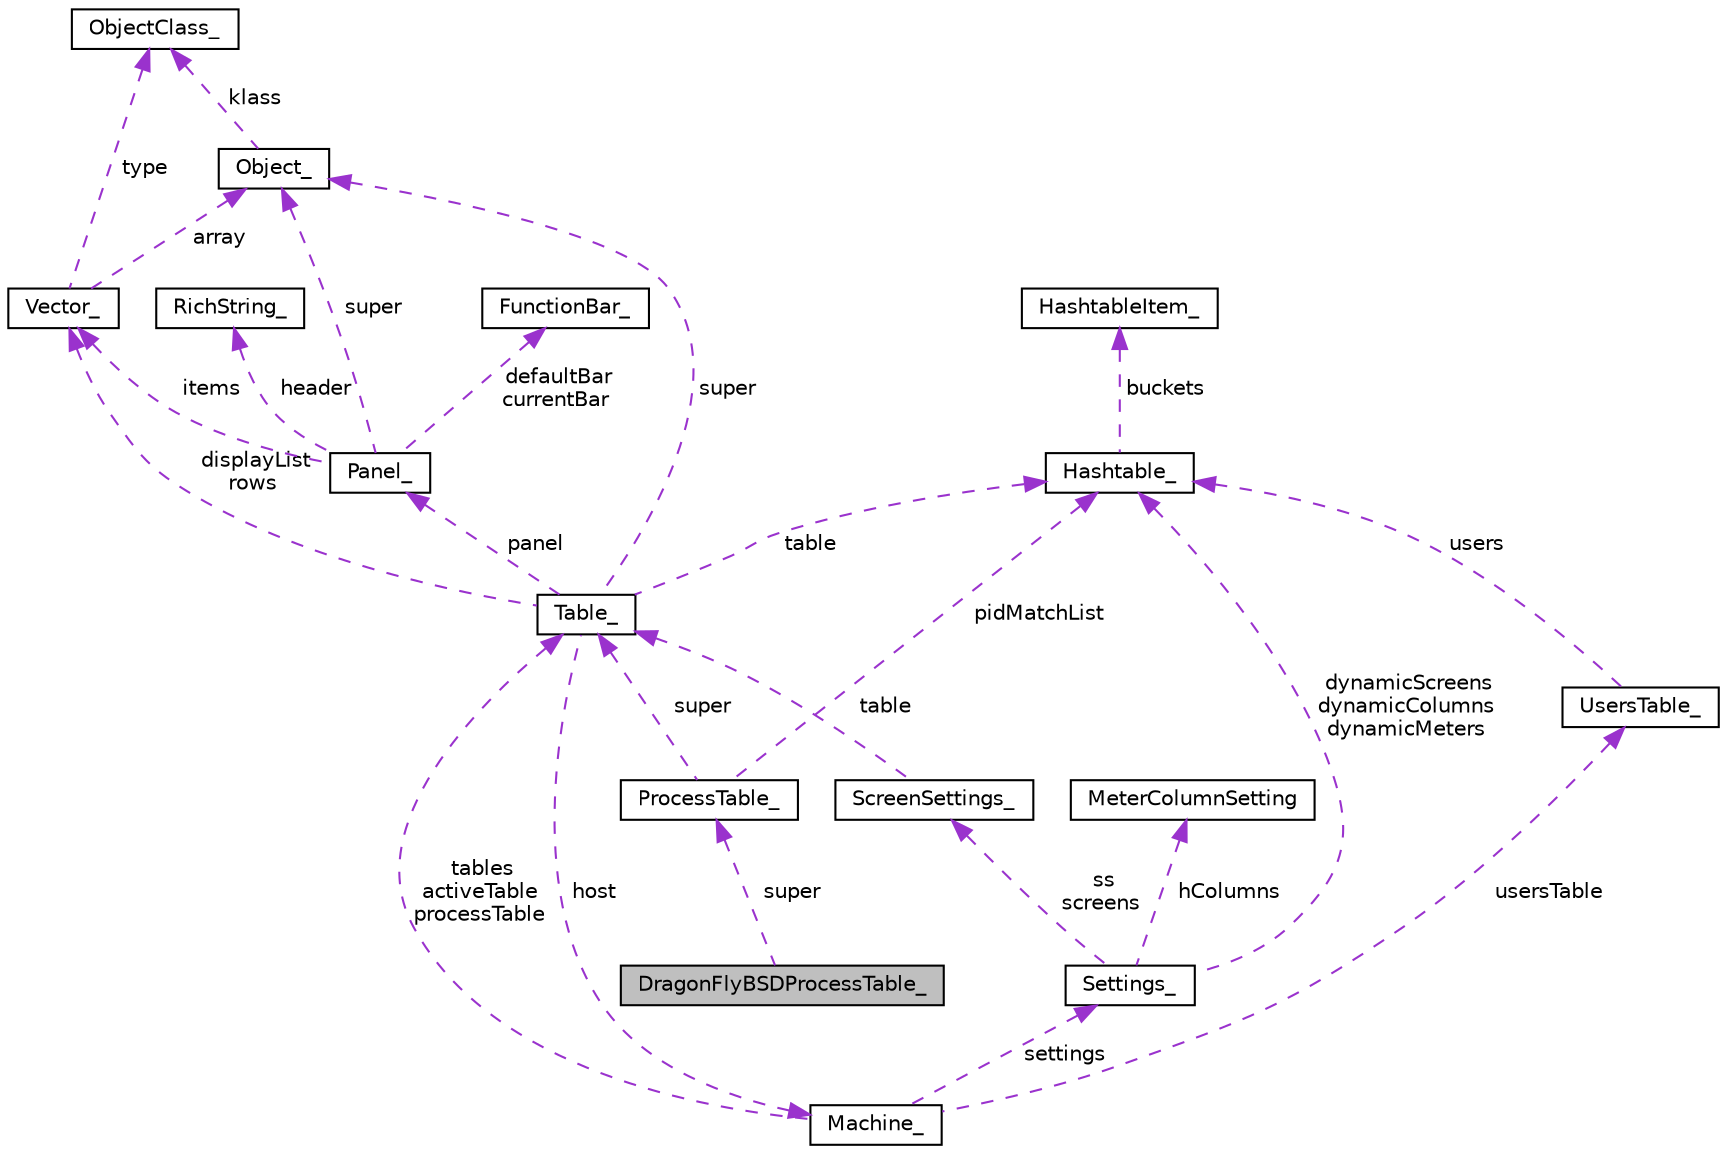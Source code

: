 digraph "DragonFlyBSDProcessTable_"
{
  edge [fontname="Helvetica",fontsize="10",labelfontname="Helvetica",labelfontsize="10"];
  node [fontname="Helvetica",fontsize="10",shape=record];
  Node1 [label="DragonFlyBSDProcessTable_",height=0.2,width=0.4,color="black", fillcolor="grey75", style="filled", fontcolor="black"];
  Node2 -> Node1 [dir="back",color="darkorchid3",fontsize="10",style="dashed",label=" super" ];
  Node2 [label="ProcessTable_",height=0.2,width=0.4,color="black", fillcolor="white", style="filled",URL="$structProcessTable__.html"];
  Node3 -> Node2 [dir="back",color="darkorchid3",fontsize="10",style="dashed",label=" super" ];
  Node3 [label="Table_",height=0.2,width=0.4,color="black", fillcolor="white", style="filled",URL="$structTable__.html"];
  Node4 -> Node3 [dir="back",color="darkorchid3",fontsize="10",style="dashed",label=" displayList\nrows" ];
  Node4 [label="Vector_",height=0.2,width=0.4,color="black", fillcolor="white", style="filled",URL="$structVector__.html"];
  Node5 -> Node4 [dir="back",color="darkorchid3",fontsize="10",style="dashed",label=" type" ];
  Node5 [label="ObjectClass_",height=0.2,width=0.4,color="black", fillcolor="white", style="filled",URL="$structObjectClass__.html"];
  Node6 -> Node4 [dir="back",color="darkorchid3",fontsize="10",style="dashed",label=" array" ];
  Node6 [label="Object_",height=0.2,width=0.4,color="black", fillcolor="white", style="filled",URL="$structObject__.html"];
  Node5 -> Node6 [dir="back",color="darkorchid3",fontsize="10",style="dashed",label=" klass" ];
  Node7 -> Node3 [dir="back",color="darkorchid3",fontsize="10",style="dashed",label=" host" ];
  Node7 [label="Machine_",height=0.2,width=0.4,color="black", fillcolor="white", style="filled",URL="$structMachine__.html"];
  Node3 -> Node7 [dir="back",color="darkorchid3",fontsize="10",style="dashed",label=" tables\nactiveTable\nprocessTable" ];
  Node8 -> Node7 [dir="back",color="darkorchid3",fontsize="10",style="dashed",label=" settings" ];
  Node8 [label="Settings_",height=0.2,width=0.4,color="black", fillcolor="white", style="filled",URL="$structSettings__.html"];
  Node9 -> Node8 [dir="back",color="darkorchid3",fontsize="10",style="dashed",label=" ss\nscreens" ];
  Node9 [label="ScreenSettings_",height=0.2,width=0.4,color="black", fillcolor="white", style="filled",URL="$structScreenSettings__.html"];
  Node3 -> Node9 [dir="back",color="darkorchid3",fontsize="10",style="dashed",label=" table" ];
  Node10 -> Node8 [dir="back",color="darkorchid3",fontsize="10",style="dashed",label=" dynamicScreens\ndynamicColumns\ndynamicMeters" ];
  Node10 [label="Hashtable_",height=0.2,width=0.4,color="black", fillcolor="white", style="filled",URL="$structHashtable__.html"];
  Node11 -> Node10 [dir="back",color="darkorchid3",fontsize="10",style="dashed",label=" buckets" ];
  Node11 [label="HashtableItem_",height=0.2,width=0.4,color="black", fillcolor="white", style="filled",URL="$structHashtableItem__.html"];
  Node12 -> Node8 [dir="back",color="darkorchid3",fontsize="10",style="dashed",label=" hColumns" ];
  Node12 [label="MeterColumnSetting",height=0.2,width=0.4,color="black", fillcolor="white", style="filled",URL="$structMeterColumnSetting.html"];
  Node13 -> Node7 [dir="back",color="darkorchid3",fontsize="10",style="dashed",label=" usersTable" ];
  Node13 [label="UsersTable_",height=0.2,width=0.4,color="black", fillcolor="white", style="filled",URL="$structUsersTable__.html"];
  Node10 -> Node13 [dir="back",color="darkorchid3",fontsize="10",style="dashed",label=" users" ];
  Node10 -> Node3 [dir="back",color="darkorchid3",fontsize="10",style="dashed",label=" table" ];
  Node14 -> Node3 [dir="back",color="darkorchid3",fontsize="10",style="dashed",label=" panel" ];
  Node14 [label="Panel_",height=0.2,width=0.4,color="black", fillcolor="white", style="filled",URL="$structPanel__.html"];
  Node4 -> Node14 [dir="back",color="darkorchid3",fontsize="10",style="dashed",label=" items" ];
  Node15 -> Node14 [dir="back",color="darkorchid3",fontsize="10",style="dashed",label=" header" ];
  Node15 [label="RichString_",height=0.2,width=0.4,color="black", fillcolor="white", style="filled",URL="$structRichString__.html"];
  Node16 -> Node14 [dir="back",color="darkorchid3",fontsize="10",style="dashed",label=" defaultBar\ncurrentBar" ];
  Node16 [label="FunctionBar_",height=0.2,width=0.4,color="black", fillcolor="white", style="filled",URL="$structFunctionBar__.html"];
  Node6 -> Node14 [dir="back",color="darkorchid3",fontsize="10",style="dashed",label=" super" ];
  Node6 -> Node3 [dir="back",color="darkorchid3",fontsize="10",style="dashed",label=" super" ];
  Node10 -> Node2 [dir="back",color="darkorchid3",fontsize="10",style="dashed",label=" pidMatchList" ];
}
